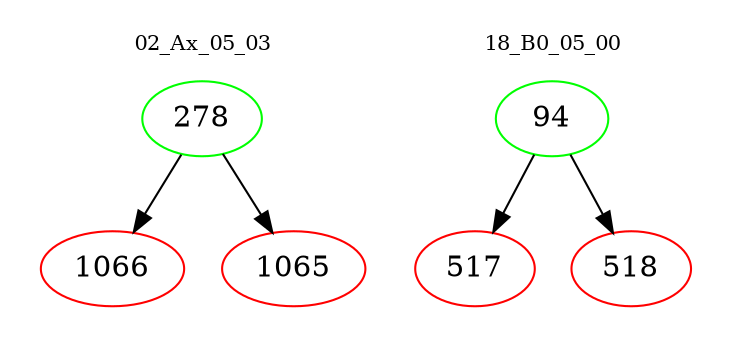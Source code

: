 digraph{
subgraph cluster_0 {
color = white
label = "02_Ax_05_03";
fontsize=10;
T0_278 [label="278", color="green"]
T0_278 -> T0_1066 [color="black"]
T0_1066 [label="1066", color="red"]
T0_278 -> T0_1065 [color="black"]
T0_1065 [label="1065", color="red"]
}
subgraph cluster_1 {
color = white
label = "18_B0_05_00";
fontsize=10;
T1_94 [label="94", color="green"]
T1_94 -> T1_517 [color="black"]
T1_517 [label="517", color="red"]
T1_94 -> T1_518 [color="black"]
T1_518 [label="518", color="red"]
}
}
